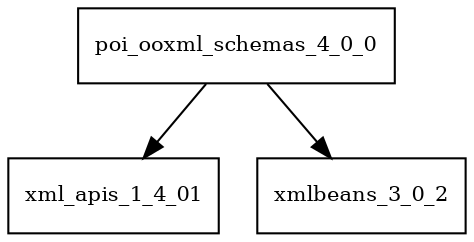 digraph poi_ooxml_schemas_4_0_0_dependencies {
  node [shape = box, fontsize=10.0];
  poi_ooxml_schemas_4_0_0 -> xml_apis_1_4_01;
  poi_ooxml_schemas_4_0_0 -> xmlbeans_3_0_2;
}

